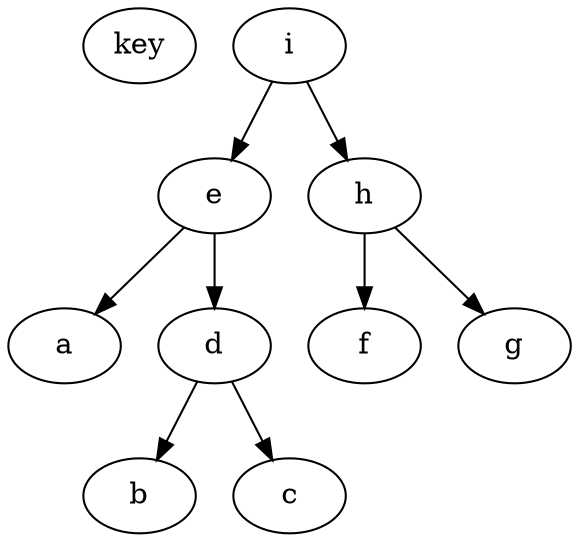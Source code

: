 digraph G {
key"i" -> "e";
key"i" -> "h";
key"e" -> "a";
key"e" -> "d";
key"d" -> "b";
key"d" -> "c";
key"h" -> "f";
key"h" -> "g";
}